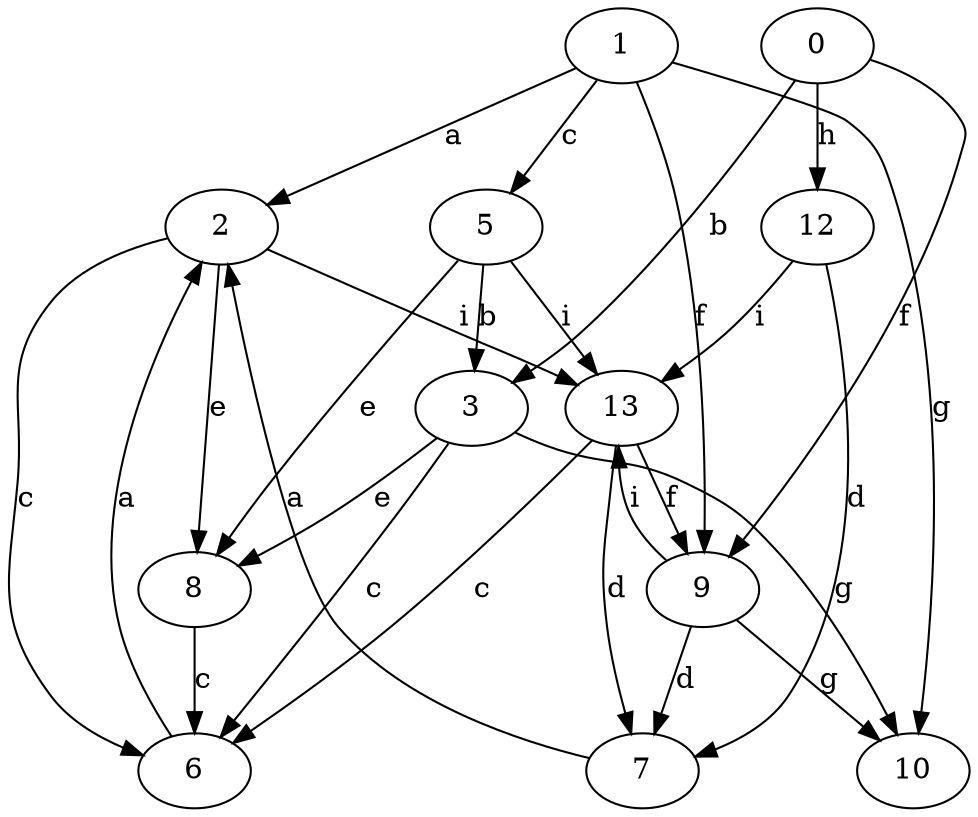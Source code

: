 strict digraph  {
1;
2;
0;
3;
5;
6;
7;
8;
9;
10;
12;
13;
1 -> 2  [label=a];
1 -> 5  [label=c];
1 -> 9  [label=f];
1 -> 10  [label=g];
2 -> 6  [label=c];
2 -> 8  [label=e];
2 -> 13  [label=i];
0 -> 3  [label=b];
0 -> 9  [label=f];
0 -> 12  [label=h];
3 -> 6  [label=c];
3 -> 8  [label=e];
3 -> 10  [label=g];
5 -> 3  [label=b];
5 -> 8  [label=e];
5 -> 13  [label=i];
6 -> 2  [label=a];
7 -> 2  [label=a];
8 -> 6  [label=c];
9 -> 7  [label=d];
9 -> 10  [label=g];
9 -> 13  [label=i];
12 -> 7  [label=d];
12 -> 13  [label=i];
13 -> 6  [label=c];
13 -> 7  [label=d];
13 -> 9  [label=f];
}
